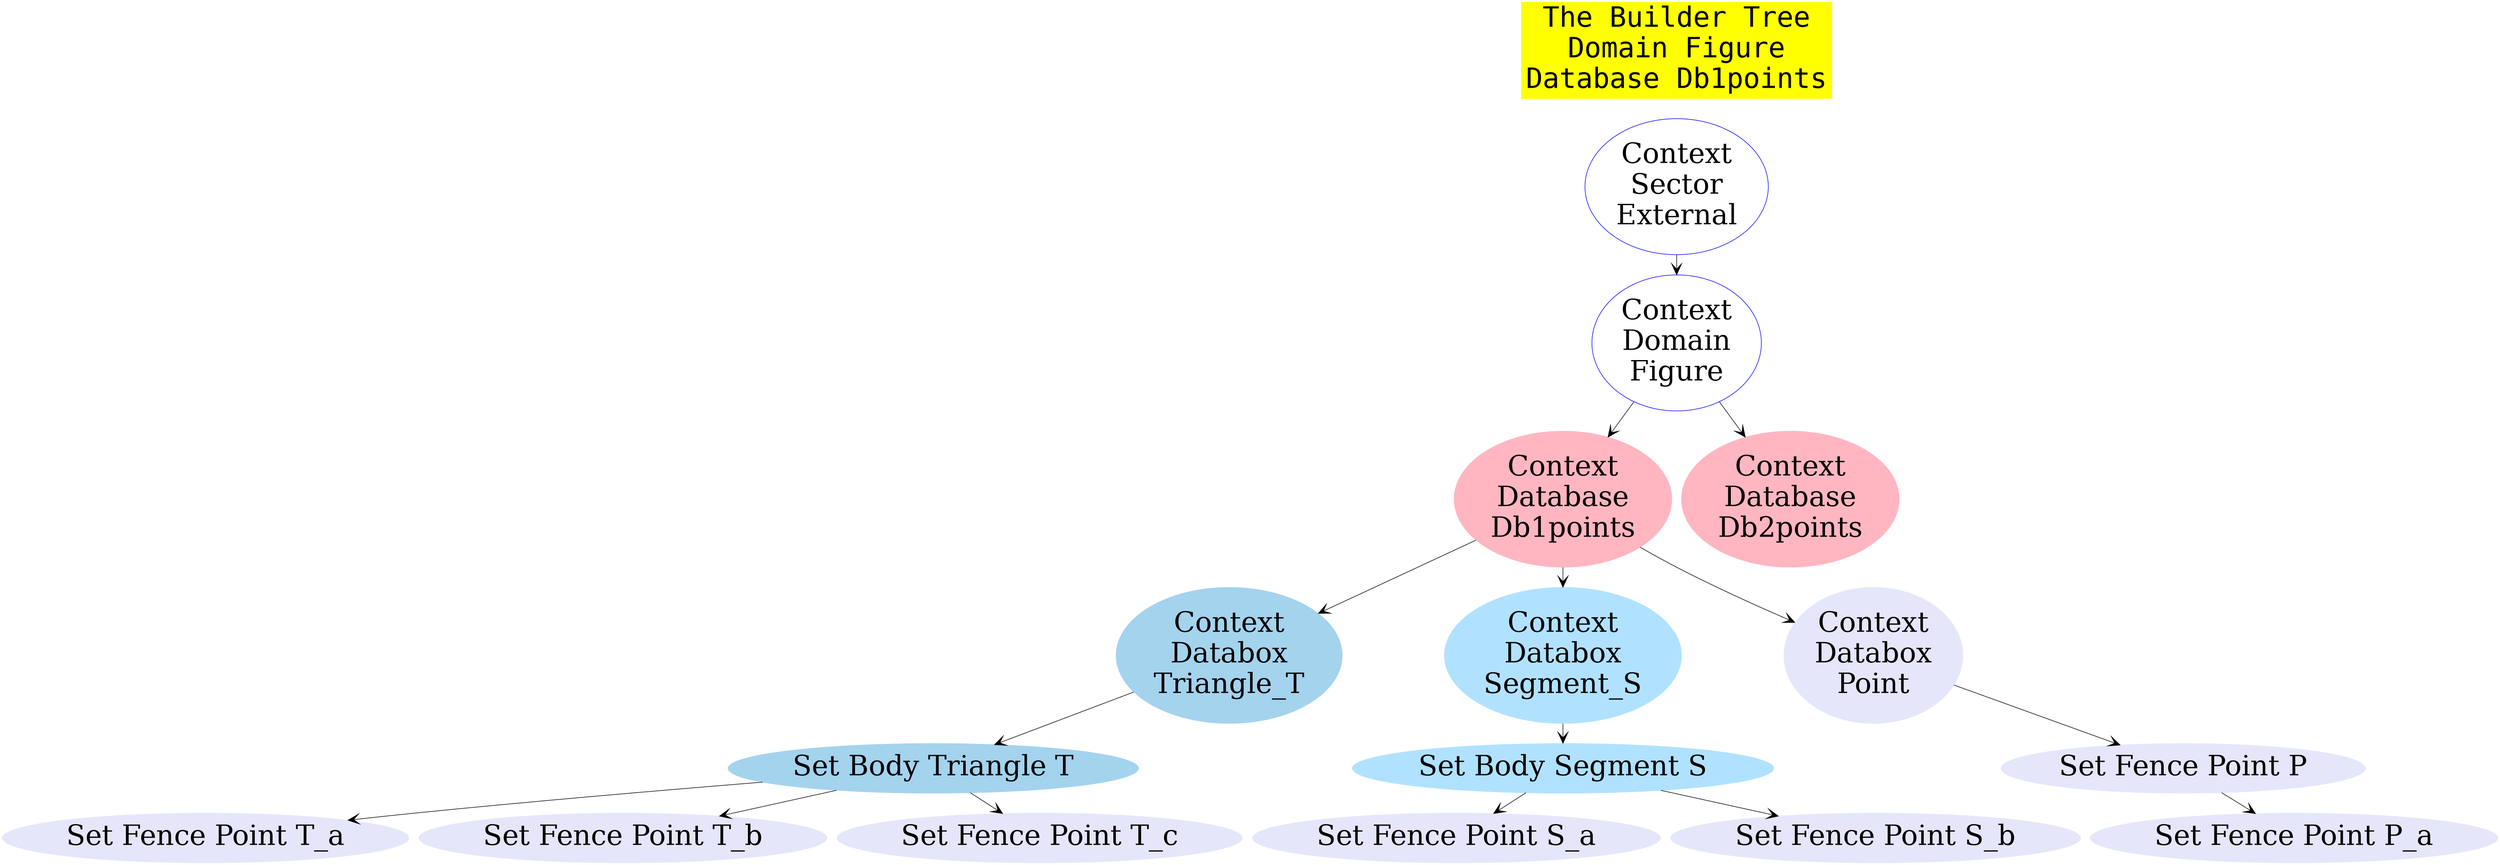        digraph Frames {
                size="40,15";
                node [fontsize=50];
                edge [arrowhead = "vee", arrowsize = "2.0", style="solid", taillabel = ""];

  Title [
  	label = "The Builder Tree\nDomain Figure\nDatabase Db1points", shape=box, fontname=Courier, color=yellow, style=filled
  ];


  "Context\nSector\nExternal"  [color=blue];
  "Context\nDomain\nFigure" [color=blue];
  "Context\nDomain\nFigure" [color=blue];
  "Context\nDatabase\nDb1points" [color=lightpink, style=filled];
  "Context\nDatabase\nDb2points" [color=lightpink, style=filled];
  "Context\nDatabox\nTriangle_T" [color=lightskyblue2, style=filled];
  "Context\nDatabox\nSegment_S"  [color=lightskyblue1, style=filled];
  "Context\nDatabox\nPoint"      [color=lavender, style=filled];

  "Set Body Triangle T"  [color=lightskyblue2, style=filled];
  "Set Body Segment S"   [color=lightskyblue1, style=filled];
  "Set Fence Point P"    [color=lavender, style=filled];

  "Set Fence Point T_a"  [color=lavender, style=filled];
  "Set Fence Point T_b"  [color=lavender, style=filled];
  "Set Fence Point T_c"  [color=lavender, style=filled];
  "Set Fence Point S_a"  [color=lavender, style=filled];
  "Set Fence Point S_b"  [color=lavender, style=filled];
  "Set Fence Point P_a"  [color=lavender, style=filled];

  Title -> "Context\nSector\nExternal" [ style="invis"];

  "Context\nSector\nExternal" -> "Context\nDomain\nFigure";	
  "Context\nDomain\nFigure" -> "Context\nDatabase\nDb1points";
  "Context\nDomain\nFigure" -> "Context\nDatabase\nDb2points";
  "Context\nDatabase\nDb1points" -> "Context\nDatabox\nTriangle_T"; 

  "Context\nDatabox\nTriangle_T" -> "Set Body Triangle T";
  "Set Body Triangle T" -> "Set Fence Point T_a";
  "Set Body Triangle T" -> "Set Fence Point T_b";
  "Set Body Triangle T" -> "Set Fence Point T_c";

  "Context\nDatabase\nDb1points" -> "Context\nDatabox\nSegment_S"; 
  "Context\nDatabox\nSegment_S" -> "Set Body Segment S";	 
  "Set Body Segment S" -> "Set Fence Point S_a";
  "Set Body Segment S" -> "Set Fence Point S_b";

  "Context\nDatabase\nDb1points" -> "Context\nDatabox\nPoint"; 
  "Context\nDatabox\nPoint" -> "Set Fence Point P";	 
  "Set Fence Point P" -> "Set Fence Point P_a";


}

